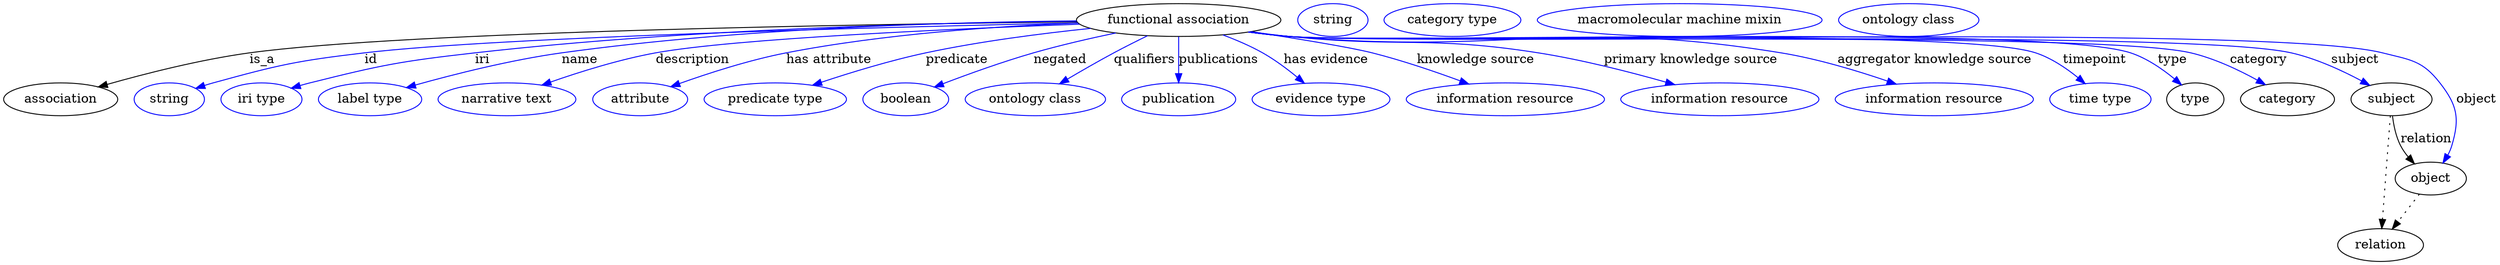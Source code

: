 digraph {
	graph [bb="0,0,2729.4,283"];
	node [label="\N"];
	"functional association"	[height=0.5,
		label="functional association",
		pos="1285.4,265",
		width=3.1053];
	association	[height=0.5,
		pos="62.394,178",
		width=1.7332];
	"functional association" -> association	[label=is_a,
		lp="283.39,221.5",
		pos="e,103.55,191.56 1174.1,263.01 947.86,260.53 441.2,252.46 269.39,229 215.3,221.61 154.74,206.11 113.17,194.32"];
	id	[color=blue,
		height=0.5,
		label=string,
		pos="181.39,178",
		width=1.0652];
	"functional association" -> id	[color=blue,
		label=id,
		lp="402.39,221.5",
		pos="e,210.12,189.93 1175.2,261.83 971.4,257.45 543.1,246.48 395.39,229 320.69,220.16 301.92,215.94 229.39,196 226.24,195.13 223,194.16 \
219.75,193.13",
		style=solid];
	iri	[color=blue,
		height=0.5,
		label="iri type",
		pos="282.39,178",
		width=1.2277];
	"functional association" -> iri	[color=blue,
		label=iri,
		lp="524.39,221.5",
		pos="e,315,190.19 1173.9,263.63 1024,262.06 749.28,255.41 516.39,229 435.14,219.79 414.72,215.86 335.39,196 331.96,195.14 328.43,194.18 \
324.89,193.16",
		style=solid];
	name	[color=blue,
		height=0.5,
		label="label type",
		pos="401.39,178",
		width=1.5707];
	"functional association" -> name	[color=blue,
		label=name,
		lp="631.39,221.5",
		pos="e,441.22,190.88 1173.6,264.11 1039.5,262.87 807.95,256.41 611.39,229 555.73,221.24 493.21,205.41 450.97,193.63",
		style=solid];
	description	[color=blue,
		height=0.5,
		label="narrative text",
		pos="551.39,178",
		width=2.0943];
	"functional association" -> description	[color=blue,
		label=description,
		lp="753.89,221.5",
		pos="e,589.7,193.66 1177.1,260.45 1036.6,255.31 799.34,244.66 713.39,229 674.16,221.85 631.08,208.26 599.21,197.06",
		style=solid];
	"has attribute"	[color=blue,
		height=0.5,
		label=attribute,
		pos="696.39,178",
		width=1.4443];
	"functional association" -> "has attribute"	[color=blue,
		label="has attribute",
		lp="903.39,221.5",
		pos="e,729.86,191.85 1175.2,261.71 1088,258.29 963.49,249.83 856.39,229 815.88,221.12 771.15,206.62 739.3,195.26",
		style=solid];
	predicate	[color=blue,
		height=0.5,
		label="predicate type",
		pos="844.39,178",
		width=2.1665];
	"functional association" -> predicate	[color=blue,
		label=predicate,
		lp="1042.4,221.5",
		pos="e,885,193.49 1188.9,255.88 1135.3,250.35 1067.8,241.7 1008.4,229 969.62,220.7 926.79,207.5 894.62,196.75",
		style=solid];
	negated	[color=blue,
		height=0.5,
		label=boolean,
		pos="987.39,178",
		width=1.2999];
	"functional association" -> negated	[color=blue,
		label=negated,
		lp="1155.4,221.5",
		pos="e,1018.5,191.48 1216,250.76 1188,244.88 1155.5,237.39 1126.4,229 1092.8,219.31 1055.6,205.77 1028.1,195.22",
		style=solid];
	qualifiers	[color=blue,
		height=0.5,
		label="ontology class",
		pos="1128.4,178",
		width=2.1304];
	"functional association" -> qualifiers	[color=blue,
		label=qualifiers,
		lp="1247.9,221.5",
		pos="e,1154.9,195.02 1251.2,247.73 1239.4,241.99 1226.3,235.37 1214.4,229 1197.5,219.92 1179,209.3 1163.6,200.19",
		style=solid];
	publications	[color=blue,
		height=0.5,
		label=publication,
		pos="1285.4,178",
		width=1.7332];
	"functional association" -> publications	[color=blue,
		label=publications,
		lp="1329.4,221.5",
		pos="e,1285.4,196.18 1285.4,246.8 1285.4,235.16 1285.4,219.55 1285.4,206.24",
		style=solid];
	"has evidence"	[color=blue,
		height=0.5,
		label="evidence type",
		pos="1441.4,178",
		width=2.0943];
	"functional association" -> "has evidence"	[color=blue,
		label="has evidence",
		lp="1446.9,221.5",
		pos="e,1423.1,195.69 1333.9,248.64 1348.3,243.27 1363.8,236.64 1377.4,229 1390.7,221.48 1404.3,211.34 1415.5,202.15",
		style=solid];
	"knowledge source"	[color=blue,
		height=0.5,
		label="information resource",
		pos="1643.4,178",
		width=3.015];
	"functional association" -> "knowledge source"	[color=blue,
		label="knowledge source",
		lp="1610.9,221.5",
		pos="e,1603.3,194.73 1364.7,252.31 1414.1,244.76 1472.7,235.22 1497.4,229 1530,220.77 1565.8,208.57 1593.8,198.28",
		style=solid];
	"primary knowledge source"	[color=blue,
		height=0.5,
		label="information resource",
		pos="1878.4,178",
		width=3.015];
	"functional association" -> "primary knowledge source"	[color=blue,
		label="primary knowledge source",
		lp="1846.4,221.5",
		pos="e,1829,194.05 1363.7,252.14 1377.9,250.23 1392.6,248.42 1406.4,247 1527.4,234.53 1559.3,247.89 1679.4,229 1727.1,221.5 1780,207.93 \
1819.3,196.82",
		style=solid];
	"aggregator knowledge source"	[color=blue,
		height=0.5,
		label="information resource",
		pos="2113.4,178",
		width=3.015];
	"functional association" -> "aggregator knowledge source"	[color=blue,
		label="aggregator knowledge source",
		lp="2113.9,221.5",
		pos="e,2071.6,194.69 1362.4,251.93 1377,250 1392.1,248.24 1406.4,247 1645.2,226.3 1708.8,267.5 1945.4,229 1985.3,222.51 2029,209.3 2061.8,\
198.09",
		style=solid];
	timepoint	[color=blue,
		height=0.5,
		label="time type",
		pos="2295.4,178",
		width=1.5346];
	"functional association" -> timepoint	[color=blue,
		label=timepoint,
		lp="2289.4,221.5",
		pos="e,2278.6,195.2 1362.1,251.84 1376.7,249.91 1392,248.16 1406.4,247 1497,239.66 2138,257.41 2224.4,229 2241.4,223.4 2258,212.21 2270.8,\
201.83",
		style=solid];
	type	[height=0.5,
		pos="2399.4,178",
		width=0.86659];
	"functional association" -> type	[color=blue,
		label=type,
		lp="2374.4,221.5",
		pos="e,2384.3,193.76 1362.1,251.82 1376.7,249.88 1392,248.15 1406.4,247 1508.5,238.86 2231,260.89 2328.4,229 2346.1,223.19 2363.3,211.29 \
2376.4,200.56",
		style=solid];
	category	[height=0.5,
		pos="2500.4,178",
		width=1.4263];
	"functional association" -> category	[color=blue,
		label=category,
		lp="2468.9,221.5",
		pos="e,2476.2,194.05 1361.7,251.84 1376.5,249.89 1391.9,248.15 1406.4,247 1515.8,238.35 2287.5,253.98 2394.4,229 2420.2,222.98 2447.1,\
210.17 2467.4,199.02",
		style=solid];
	subject	[height=0.5,
		pos="2614.4,178",
		width=1.2277];
	"functional association" -> subject	[color=blue,
		label=subject,
		lp="2574.4,221.5",
		pos="e,2590.5,193.34 1361.7,251.82 1376.5,249.88 1391.9,248.13 1406.4,247 1528,237.49 2385.4,255.81 2504.4,229 2531.7,222.86 2560.4,209.56 \
2581.6,198.22",
		style=solid];
	object	[height=0.5,
		pos="2657.4,91",
		width=1.0832];
	"functional association" -> object	[color=blue,
		label=object,
		lp="2707.4,178",
		pos="e,2670.8,108.09 1361.7,251.81 1376.5,249.86 1391.9,248.12 1406.4,247 1539.1,236.72 2475.4,261.78 2604.4,229 2635,221.22 2648,220.93 \
2667.4,196 2686.6,171.39 2689.3,156.9 2680.4,127 2679.4,123.55 2677.9,120.13 2676.1,116.85",
		style=solid];
	association_type	[color=blue,
		height=0.5,
		label=string,
		pos="1453.4,265",
		width=1.0652];
	association_category	[color=blue,
		height=0.5,
		label="category type",
		pos="1584.4,265",
		width=2.0762];
	subject -> object	[label=relation,
		lp="2652.4,134.5",
		pos="e,2639.5,107.23 2615.5,159.55 2616.7,149.57 2619.2,137.07 2624.4,127 2626.6,122.68 2629.5,118.52 2632.7,114.66"];
	relation	[height=0.5,
		pos="2602.4,18",
		width=1.2999];
	subject -> relation	[pos="e,2603.7,36.188 2613.1,159.79 2611,132.48 2607,78.994 2604.5,46.38",
		style=dotted];
	"functional association_subject"	[color=blue,
		height=0.5,
		label="macromolecular machine mixin",
		pos="1833.4,265",
		width=4.3329];
	object -> relation	[pos="e,2615.2,35.54 2644.9,73.889 2638,64.939 2629.2,53.617 2621.4,43.584",
		style=dotted];
	"functional association_object"	[color=blue,
		height=0.5,
		label="ontology class",
		pos="2084.4,265",
		width=2.1304];
}
